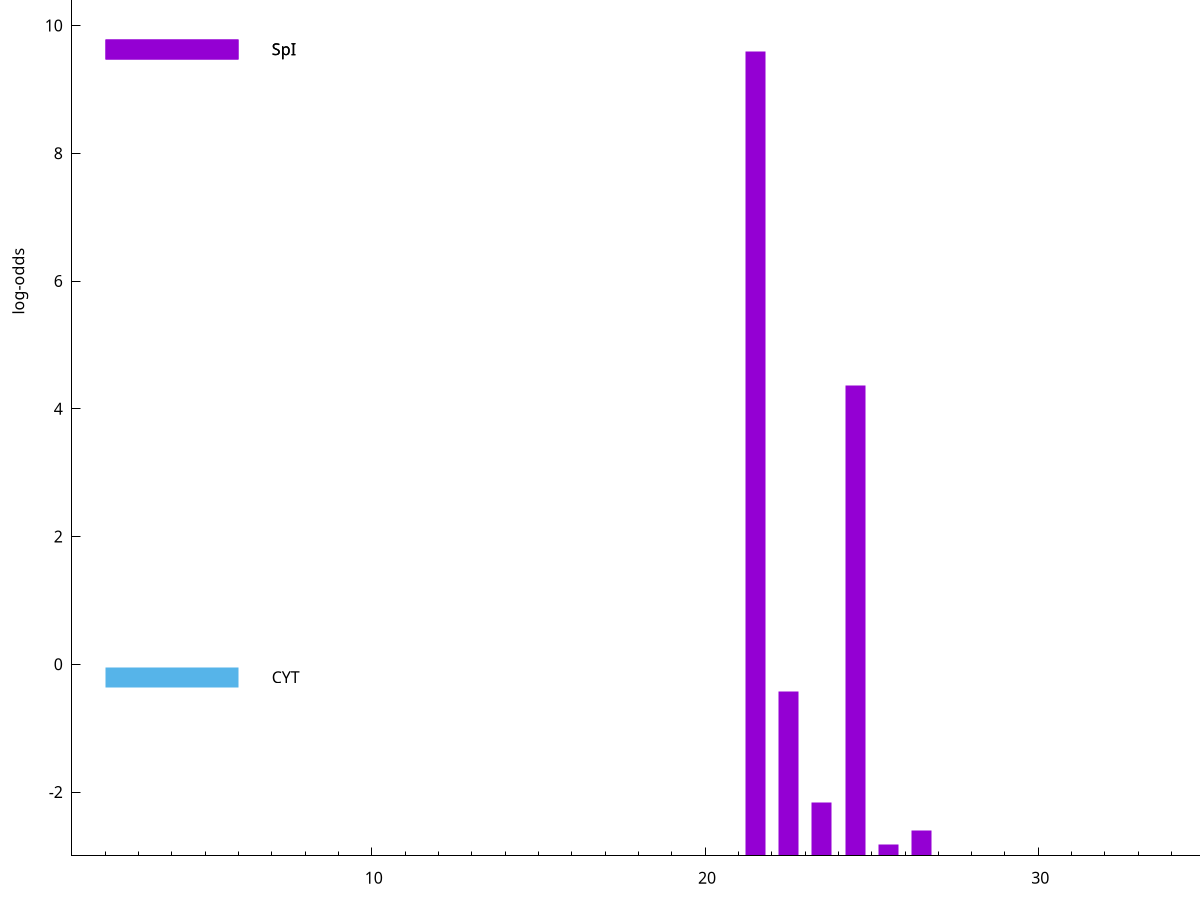 set title "LipoP predictions for SRR3467249.gff"
set size 2., 1.4
set xrange [1:70] 
set mxtics 10
set yrange [-3:15]
set y2range [0:18]
set ylabel "log-odds"
set term postscript eps color solid "Helvetica" 30
set output "SRR3467249.gff152.eps"
set arrow from 2,9.62881 to 6,9.62881 nohead lt 1 lw 20
set label "SpI" at 7,9.62881
set arrow from 2,-0.200913 to 6,-0.200913 nohead lt 3 lw 20
set label "CYT" at 7,-0.200913
set arrow from 2,9.62881 to 6,9.62881 nohead lt 1 lw 20
set label "SpI" at 7,9.62881
# NOTE: The scores below are the log-odds scores with the threshold
# NOTE: subtracted (a hack to make gnuplot make the histogram all
# NOTE: look nice).
plot "-" axes x1y2 title "" with impulses lt 1 lw 20
21.500000 12.588520
24.500000 7.359330
22.500000 2.567278
23.500000 0.833530
26.500000 0.392080
25.500000 0.171650
e
exit
